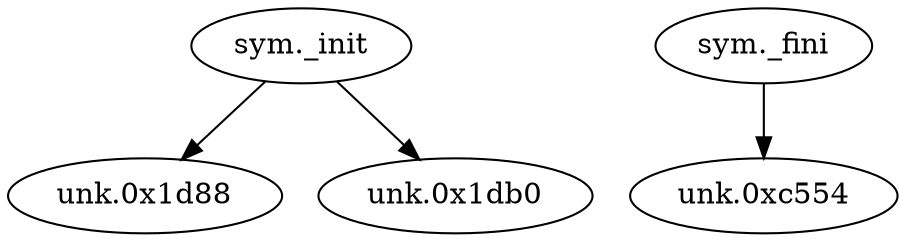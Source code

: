 digraph code {
  "0x00001d64" [label="sym._init"];
  "0x00001d64" -> "0x00001d88";
  "0x00001d88" [label="unk.0x1d88"];
  "0x00001d64" -> "0x00001db0";
  "0x00001db0" [label="unk.0x1db0"];
  "0x0000c530" [label="sym._fini"];
  "0x0000c530" -> "0x0000c554";
  "0x0000c554" [label="unk.0xc554"];
}